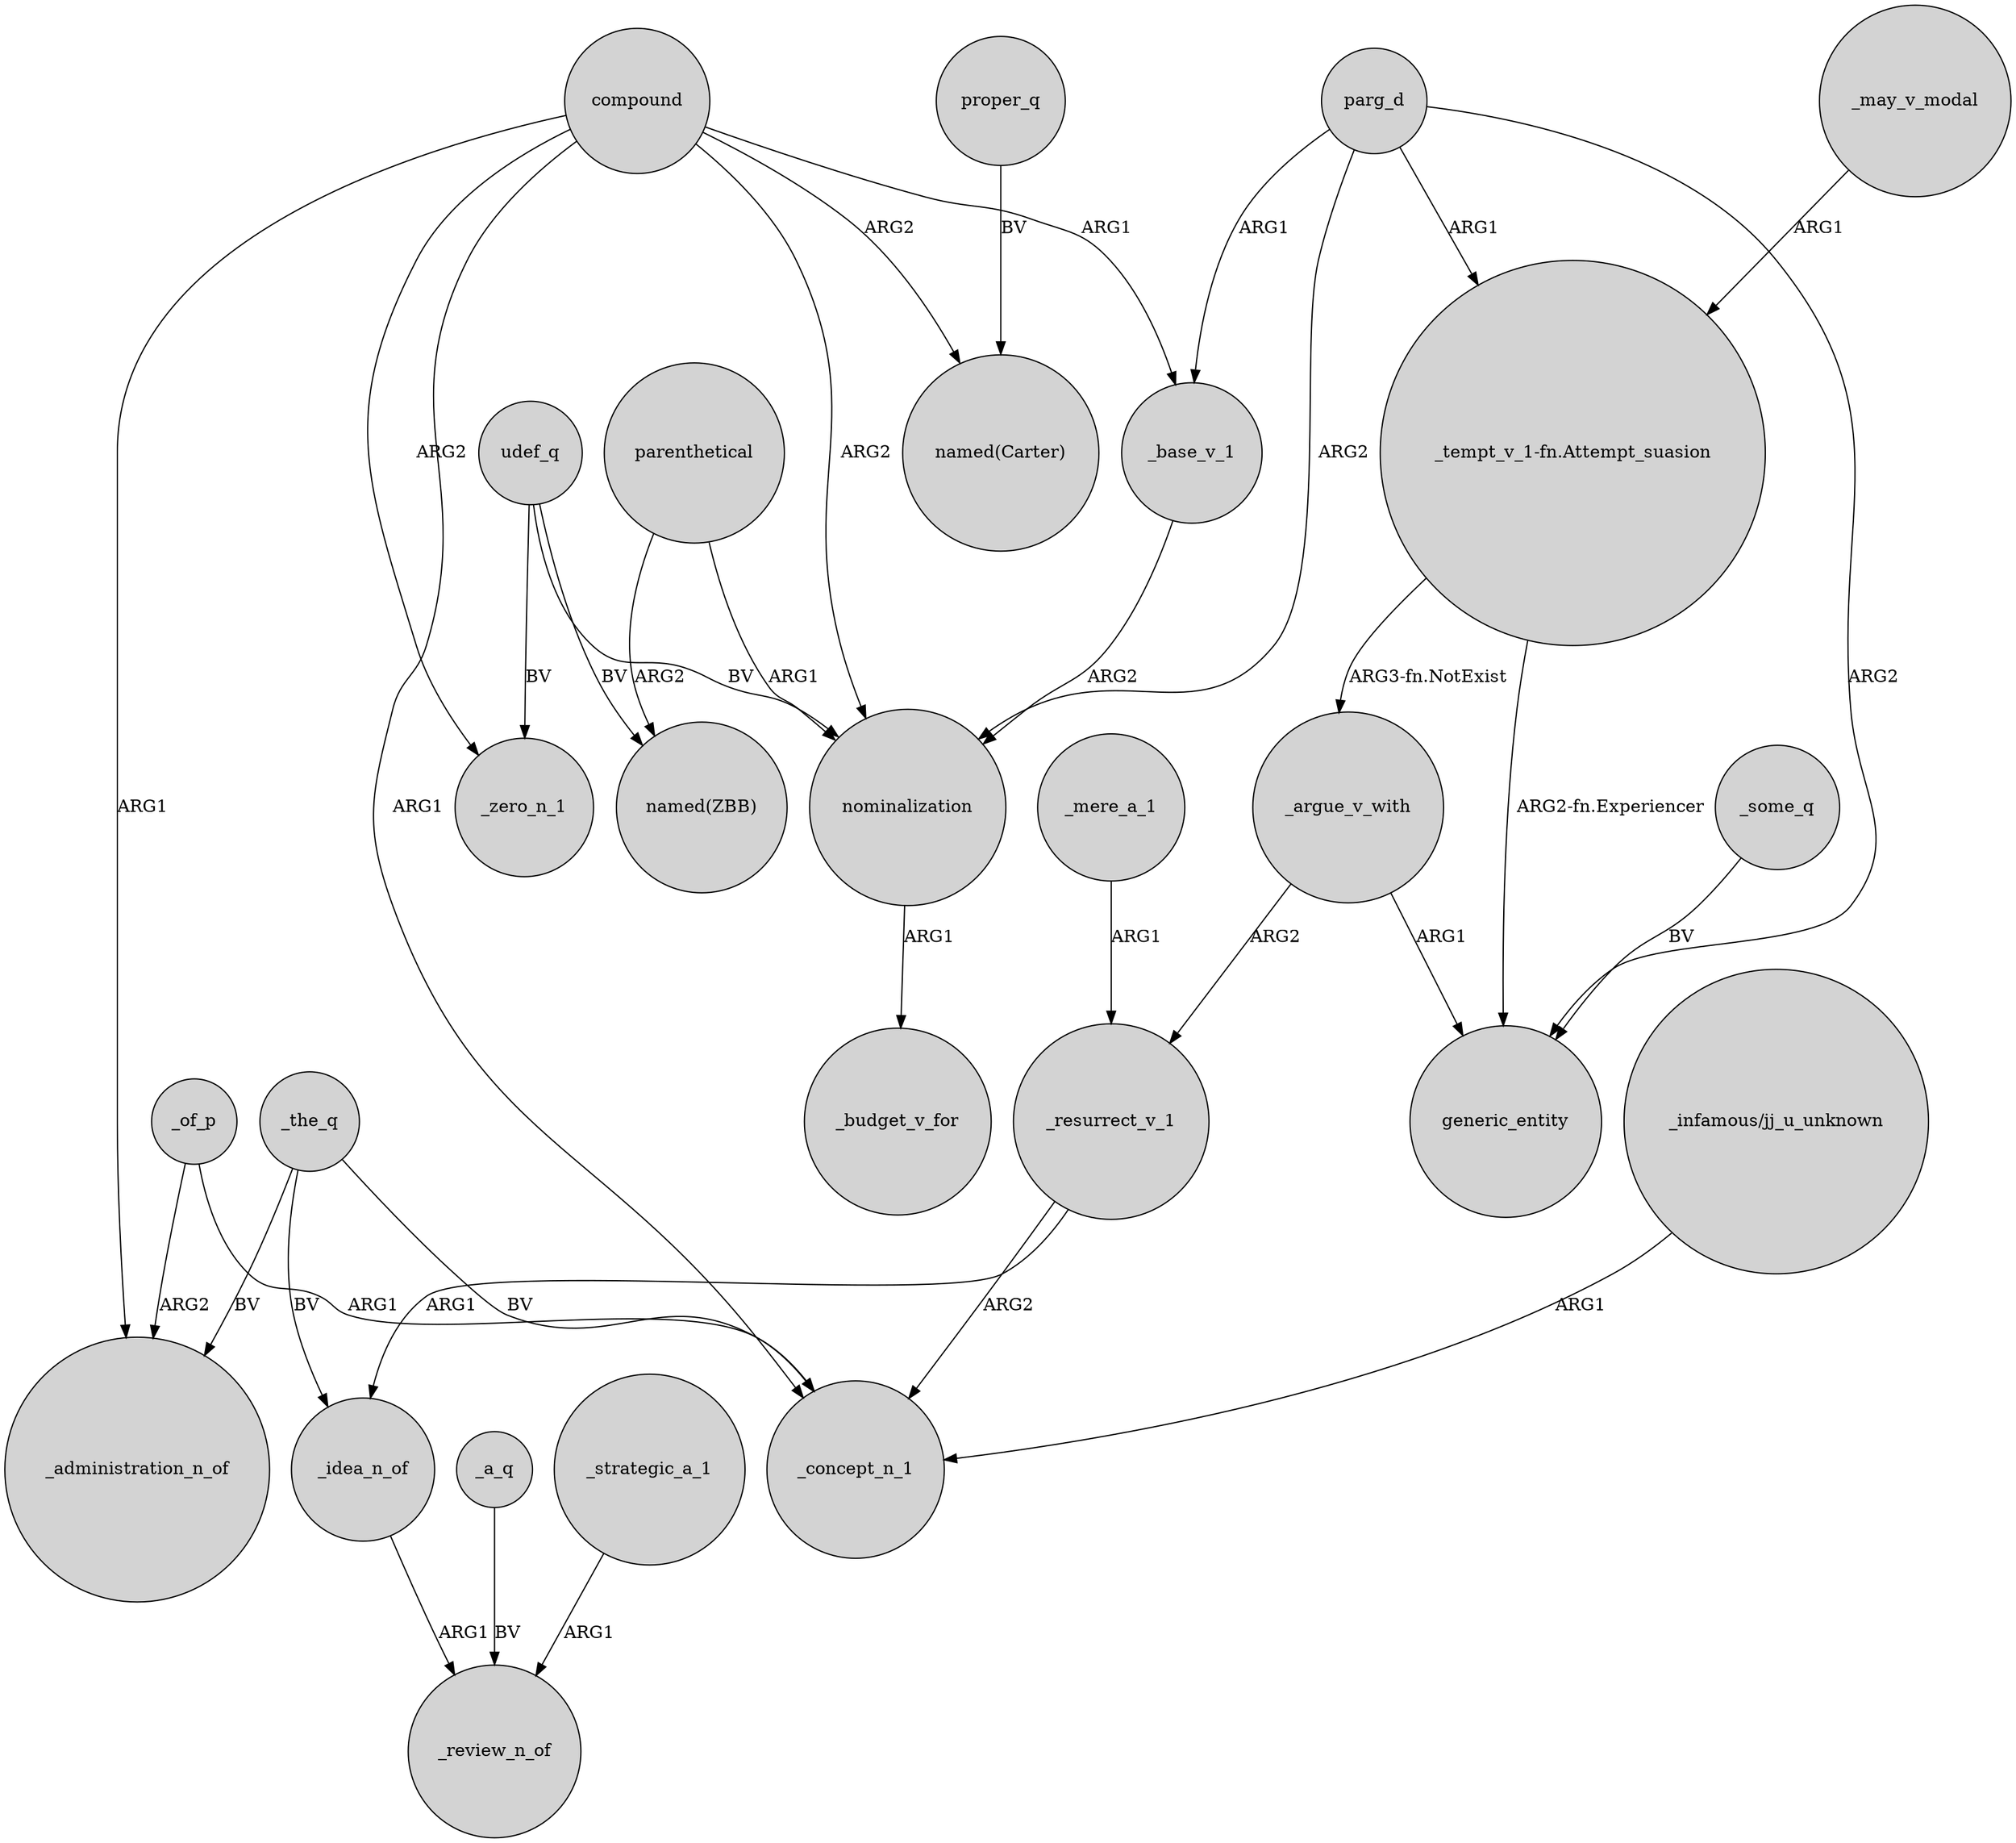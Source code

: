digraph {
	node [shape=circle style=filled]
	udef_q -> _zero_n_1 [label=BV]
	compound -> _concept_n_1 [label=ARG1]
	nominalization -> _budget_v_for [label=ARG1]
	parg_d -> generic_entity [label=ARG2]
	_a_q -> _review_n_of [label=BV]
	udef_q -> "named(ZBB)" [label=BV]
	compound -> _administration_n_of [label=ARG1]
	_idea_n_of -> _review_n_of [label=ARG1]
	_mere_a_1 -> _resurrect_v_1 [label=ARG1]
	_argue_v_with -> _resurrect_v_1 [label=ARG2]
	_of_p -> _administration_n_of [label=ARG2]
	compound -> nominalization [label=ARG2]
	_the_q -> _concept_n_1 [label=BV]
	_resurrect_v_1 -> _idea_n_of [label=ARG1]
	_base_v_1 -> nominalization [label=ARG2]
	proper_q -> "named(Carter)" [label=BV]
	"_tempt_v_1-fn.Attempt_suasion" -> _argue_v_with [label="ARG3-fn.NotExist"]
	"_tempt_v_1-fn.Attempt_suasion" -> generic_entity [label="ARG2-fn.Experiencer"]
	_argue_v_with -> generic_entity [label=ARG1]
	parg_d -> "_tempt_v_1-fn.Attempt_suasion" [label=ARG1]
	compound -> _base_v_1 [label=ARG1]
	_the_q -> _idea_n_of [label=BV]
	_of_p -> _concept_n_1 [label=ARG1]
	parg_d -> nominalization [label=ARG2]
	_strategic_a_1 -> _review_n_of [label=ARG1]
	_some_q -> generic_entity [label=BV]
	compound -> _zero_n_1 [label=ARG2]
	udef_q -> nominalization [label=BV]
	compound -> "named(Carter)" [label=ARG2]
	parg_d -> _base_v_1 [label=ARG1]
	_resurrect_v_1 -> _concept_n_1 [label=ARG2]
	parenthetical -> nominalization [label=ARG1]
	_the_q -> _administration_n_of [label=BV]
	"_infamous/jj_u_unknown" -> _concept_n_1 [label=ARG1]
	parenthetical -> "named(ZBB)" [label=ARG2]
	_may_v_modal -> "_tempt_v_1-fn.Attempt_suasion" [label=ARG1]
}
